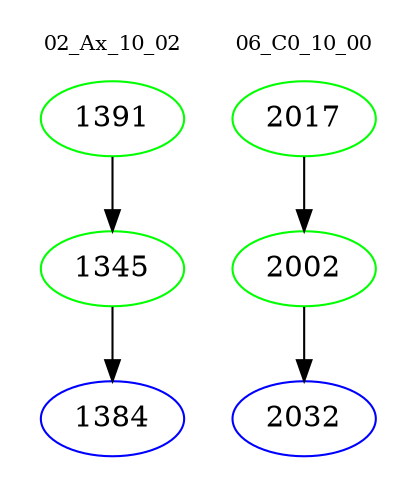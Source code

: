 digraph{
subgraph cluster_0 {
color = white
label = "02_Ax_10_02";
fontsize=10;
T0_1391 [label="1391", color="green"]
T0_1391 -> T0_1345 [color="black"]
T0_1345 [label="1345", color="green"]
T0_1345 -> T0_1384 [color="black"]
T0_1384 [label="1384", color="blue"]
}
subgraph cluster_1 {
color = white
label = "06_C0_10_00";
fontsize=10;
T1_2017 [label="2017", color="green"]
T1_2017 -> T1_2002 [color="black"]
T1_2002 [label="2002", color="green"]
T1_2002 -> T1_2032 [color="black"]
T1_2032 [label="2032", color="blue"]
}
}
